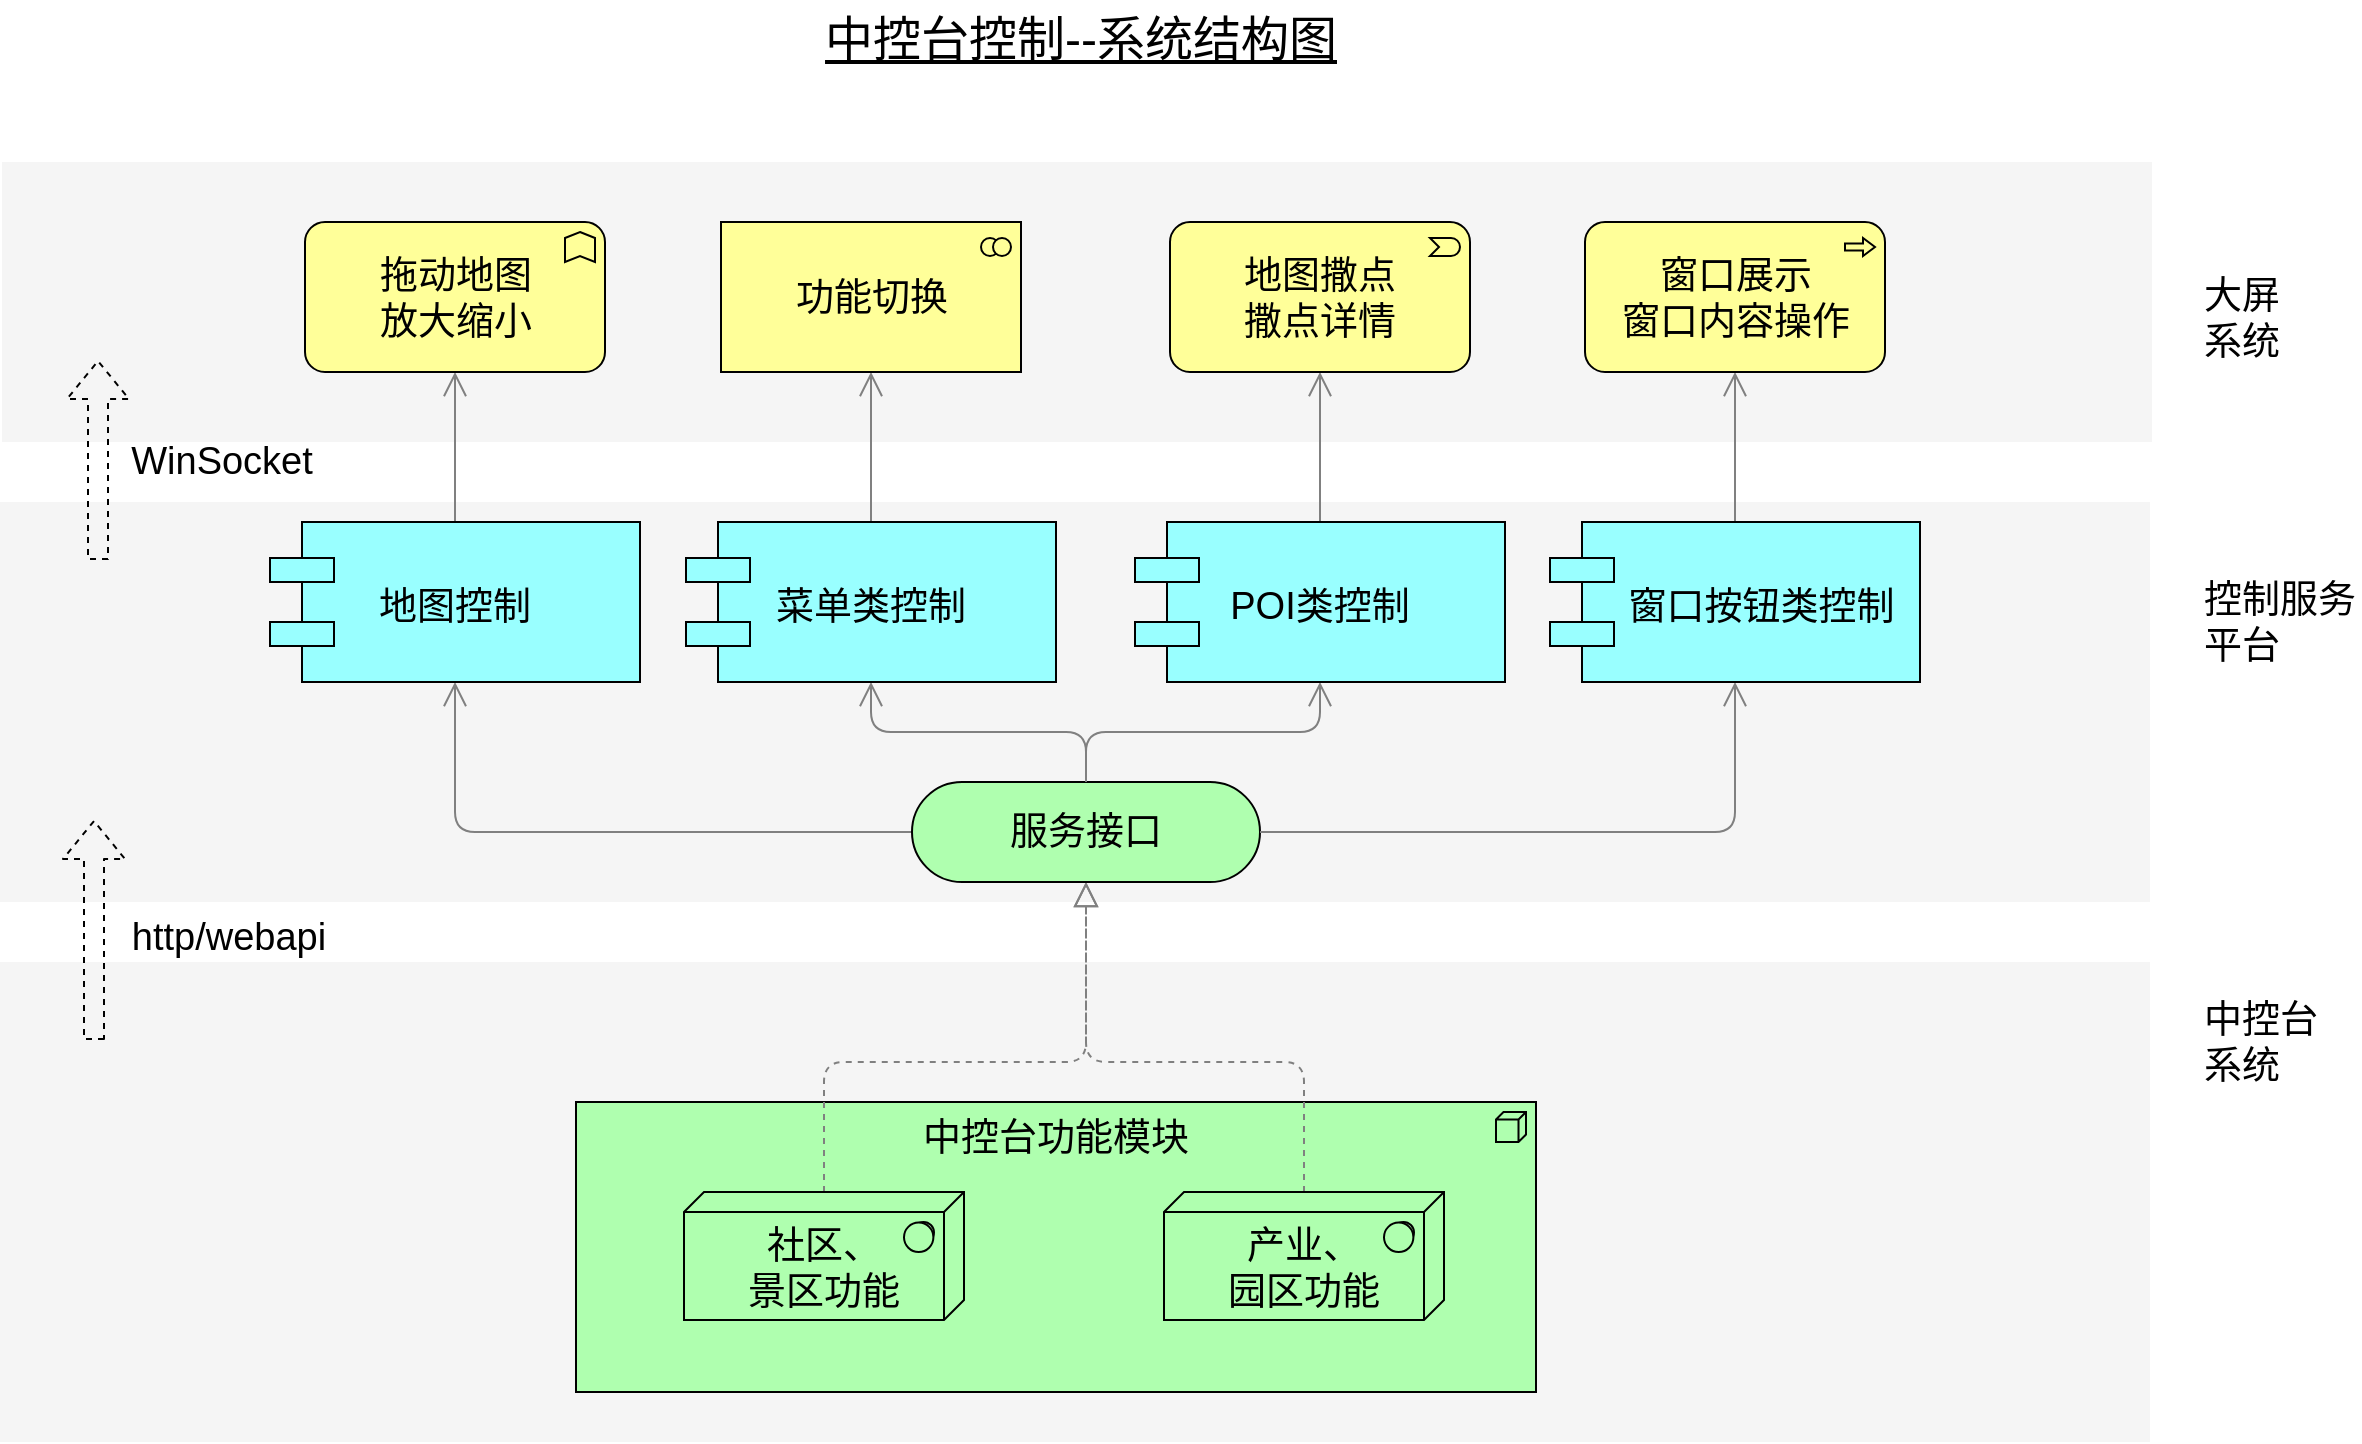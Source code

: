 <mxfile version="10.7.7" type="github"><diagram name="Page-1" id="44bbcf24-548e-d532-59d3-359de5b44cbb"><mxGraphModel dx="1575" dy="952" grid="1" gridSize="10" guides="1" tooltips="1" connect="1" arrows="1" fold="1" page="1" pageScale="1.5" pageWidth="1169" pageHeight="826" background="none" math="0" shadow="0"><root><mxCell id="0" style=";html=1;"/><mxCell id="1" style=";html=1;" parent="0"/><mxCell id="6eae4fabf1afb631-36" value="" style="whiteSpace=wrap;html=1;strokeColor=none;strokeWidth=1;fillColor=#f5f5f5;fontSize=19;" parent="1" vertex="1"><mxGeometry x="80" y="521" width="1075" height="240" as="geometry"/></mxCell><mxCell id="6eae4fabf1afb631-35" value="" style="whiteSpace=wrap;html=1;strokeColor=none;strokeWidth=1;fillColor=#f5f5f5;fontSize=19;" parent="1" vertex="1"><mxGeometry x="80" y="291" width="1075" height="200" as="geometry"/></mxCell><mxCell id="6eae4fabf1afb631-34" value="" style="whiteSpace=wrap;html=1;strokeColor=none;strokeWidth=1;fillColor=#f5f5f5;fontSize=19;" parent="1" vertex="1"><mxGeometry x="81" y="121" width="1075" height="140" as="geometry"/></mxCell><mxCell id="6eae4fabf1afb631-4" value="中控台功能模块" style="html=1;whiteSpace=wrap;fillColor=#AFFFAF;strokeColor=#000000;shape=mxgraph.archimate3.application;appType=node;archiType=square;fontSize=19;verticalAlign=top;" parent="1" vertex="1"><mxGeometry x="368" y="591" width="480" height="145" as="geometry"/></mxCell><mxCell id="6eae4fabf1afb631-13" style="edgeStyle=orthogonalEdgeStyle;rounded=1;elbow=vertical;html=1;startSize=10;endArrow=block;endFill=0;endSize=10;jettySize=auto;orthogonalLoop=1;strokeColor=#808080;fontSize=19;dashed=1;" parent="1" source="6eae4fabf1afb631-2" target="6eae4fabf1afb631-5" edge="1"><mxGeometry relative="1" as="geometry"><Array as="points"><mxPoint x="492" y="571"/><mxPoint x="623" y="571"/></Array></mxGeometry></mxCell><mxCell id="6eae4fabf1afb631-2" value="社区、&lt;br&gt;景区功能" style="html=1;whiteSpace=wrap;fillColor=#AFFFAF;strokeColor=#000000;shape=mxgraph.archimate3.tech;techType=sysSw;fontSize=19;verticalAlign=bottom;" parent="1" vertex="1"><mxGeometry x="422" y="636" width="140" height="64" as="geometry"/></mxCell><mxCell id="6eae4fabf1afb631-14" style="edgeStyle=orthogonalEdgeStyle;rounded=1;elbow=vertical;html=1;startSize=10;endArrow=block;endFill=0;endSize=10;jettySize=auto;orthogonalLoop=1;strokeColor=#808080;fontSize=19;dashed=1;entryX=0.5;entryY=1;entryDx=0;entryDy=0;entryPerimeter=0;" parent="1" source="6eae4fabf1afb631-3" edge="1" target="6eae4fabf1afb631-5"><mxGeometry relative="1" as="geometry"><mxPoint x="640" y="521.0" as="targetPoint"/><Array as="points"><mxPoint x="732" y="571"/><mxPoint x="623" y="571"/></Array></mxGeometry></mxCell><mxCell id="6eae4fabf1afb631-3" value="&lt;div style=&quot;font-size: 19px&quot;&gt;产业、&lt;/div&gt;&lt;div style=&quot;font-size: 19px&quot;&gt;园区功能&lt;/div&gt;" style="html=1;whiteSpace=wrap;fillColor=#AFFFAF;strokeColor=#000000;shape=mxgraph.archimate3.tech;techType=sysSw;fontSize=19;verticalAlign=bottom;" parent="1" vertex="1"><mxGeometry x="662" y="636" width="140" height="64" as="geometry"/></mxCell><mxCell id="6eae4fabf1afb631-19" style="edgeStyle=orthogonalEdgeStyle;rounded=1;elbow=vertical;html=1;startSize=10;endArrow=open;endFill=0;endSize=10;jettySize=auto;orthogonalLoop=1;strokeColor=#808080;fontSize=19;" parent="1" source="6eae4fabf1afb631-5" target="6eae4fabf1afb631-10" edge="1"><mxGeometry relative="1" as="geometry"/></mxCell><mxCell id="6eae4fabf1afb631-20" style="rounded=1;elbow=vertical;html=1;startSize=10;endArrow=open;endFill=0;endSize=10;jettySize=auto;orthogonalLoop=1;strokeColor=#808080;fontSize=19;entryX=0.5;entryY=1;exitX=0.265;exitY=0.007;exitPerimeter=0;edgeStyle=orthogonalEdgeStyle;entryDx=0;entryDy=0;" parent="1" source="6eae4fabf1afb631-5" target="6eae4fabf1afb631-8" edge="1"><mxGeometry relative="1" as="geometry"><Array as="points"><mxPoint x="582" y="456"/><mxPoint x="308" y="456"/></Array></mxGeometry></mxCell><mxCell id="6eae4fabf1afb631-5" value="服务接口" style="html=1;whiteSpace=wrap;fillColor=#AFFFAF;strokeColor=#000000;shape=mxgraph.archimate3.service;fontSize=19;" parent="1" vertex="1"><mxGeometry x="536" y="431" width="174" height="50" as="geometry"/></mxCell><mxCell id="6eae4fabf1afb631-15" style="rounded=1;elbow=vertical;html=1;startSize=10;endArrow=open;endFill=0;endSize=10;jettySize=auto;orthogonalLoop=1;strokeColor=#808080;fontSize=19;edgeStyle=orthogonalEdgeStyle;" parent="1" source="6eae4fabf1afb631-5" target="6eae4fabf1afb631-12" edge="1"><mxGeometry relative="1" as="geometry"><mxPoint x="715" y="491.0" as="sourcePoint"/></mxGeometry></mxCell><mxCell id="6eae4fabf1afb631-16" style="edgeStyle=orthogonalEdgeStyle;rounded=1;elbow=vertical;html=1;startSize=10;endArrow=open;endFill=0;endSize=10;jettySize=auto;orthogonalLoop=1;strokeColor=#808080;fontSize=19;entryX=0.5;entryY=1;" parent="1" source="6eae4fabf1afb631-5" target="6eae4fabf1afb631-11" edge="1"><mxGeometry relative="1" as="geometry"><mxPoint x="679.765" y="471.706" as="sourcePoint"/></mxGeometry></mxCell><mxCell id="6eae4fabf1afb631-25" style="edgeStyle=elbowEdgeStyle;rounded=1;elbow=vertical;html=1;startSize=10;endArrow=open;endFill=0;endSize=10;jettySize=auto;orthogonalLoop=1;strokeColor=#808080;fontSize=19;" parent="1" source="6eae4fabf1afb631-8" target="6eae4fabf1afb631-21" edge="1"><mxGeometry relative="1" as="geometry"/></mxCell><mxCell id="6eae4fabf1afb631-8" value="地图控制" style="shape=component;align=center;strokeColor=#000000;fillColor=#99ffff;gradientColor=none;fontSize=19;" parent="1" vertex="1"><mxGeometry x="215" y="301" width="185" height="80" as="geometry"/></mxCell><mxCell id="6eae4fabf1afb631-26" style="edgeStyle=elbowEdgeStyle;rounded=1;elbow=vertical;html=1;startSize=10;endArrow=open;endFill=0;endSize=10;jettySize=auto;orthogonalLoop=1;strokeColor=#808080;fontSize=19;" parent="1" source="6eae4fabf1afb631-10" target="6eae4fabf1afb631-22" edge="1"><mxGeometry relative="1" as="geometry"/></mxCell><mxCell id="6eae4fabf1afb631-10" value="菜单类控制" style="shape=component;align=center;strokeColor=#000000;fillColor=#99ffff;gradientColor=none;fontSize=19;" parent="1" vertex="1"><mxGeometry x="423" y="301" width="185" height="80" as="geometry"/></mxCell><mxCell id="6eae4fabf1afb631-27" style="edgeStyle=elbowEdgeStyle;rounded=1;elbow=vertical;html=1;startSize=10;endArrow=open;endFill=0;endSize=10;jettySize=auto;orthogonalLoop=1;strokeColor=#808080;fontSize=19;" parent="1" source="6eae4fabf1afb631-11" target="6eae4fabf1afb631-23" edge="1"><mxGeometry relative="1" as="geometry"/></mxCell><mxCell id="6eae4fabf1afb631-11" value="POI类控制" style="shape=component;align=center;strokeColor=#000000;fillColor=#99ffff;gradientColor=none;fontSize=19;" parent="1" vertex="1"><mxGeometry x="647.5" y="301" width="185" height="80" as="geometry"/></mxCell><mxCell id="6eae4fabf1afb631-28" style="edgeStyle=elbowEdgeStyle;rounded=1;elbow=vertical;html=1;startSize=10;endArrow=open;endFill=0;endSize=10;jettySize=auto;orthogonalLoop=1;strokeColor=#808080;fontSize=19;" parent="1" source="6eae4fabf1afb631-12" target="6eae4fabf1afb631-24" edge="1"><mxGeometry relative="1" as="geometry"/></mxCell><mxCell id="6eae4fabf1afb631-12" value="     窗口按钮类控制" style="shape=component;align=center;strokeColor=#000000;fillColor=#99ffff;gradientColor=none;fontSize=19;verticalAlign=middle;" parent="1" vertex="1"><mxGeometry x="855" y="301" width="185" height="80" as="geometry"/></mxCell><mxCell id="6eae4fabf1afb631-21" value="拖动地图&lt;br&gt;放大缩小" style="html=1;whiteSpace=wrap;fillColor=#ffff99;strokeColor=#000000;shape=mxgraph.archimate3.application;appType=func;archiType=rounded;fontSize=19;" parent="1" vertex="1"><mxGeometry x="232.5" y="151" width="150" height="75" as="geometry"/></mxCell><mxCell id="6eae4fabf1afb631-22" value="功能切换" style="html=1;whiteSpace=wrap;fillColor=#ffff99;strokeColor=#000000;shape=mxgraph.archimate3.application;appType=collab;archiType=square;fontSize=19;" parent="1" vertex="1"><mxGeometry x="440.5" y="151" width="150" height="75" as="geometry"/></mxCell><mxCell id="6eae4fabf1afb631-23" value="地图撒点&lt;br style=&quot;font-size: 19px;&quot;&gt;撒点详情&lt;br style=&quot;font-size: 19px;&quot;&gt;" style="html=1;whiteSpace=wrap;fillColor=#ffff99;strokeColor=#000000;shape=mxgraph.archimate3.application;appType=event;archiType=rounded;fontSize=19;" parent="1" vertex="1"><mxGeometry x="665" y="151" width="150" height="75" as="geometry"/></mxCell><mxCell id="6eae4fabf1afb631-24" value="窗口展示&lt;br style=&quot;font-size: 19px;&quot;&gt;窗口内容操作&lt;br style=&quot;font-size: 19px;&quot;&gt;" style="html=1;whiteSpace=wrap;fillColor=#ffff99;strokeColor=#000000;shape=mxgraph.archimate3.application;appType=proc;archiType=rounded;fontSize=19;" parent="1" vertex="1"><mxGeometry x="872.5" y="151" width="150" height="75" as="geometry"/></mxCell><mxCell id="6eae4fabf1afb631-29" value="中控台系统" style="text;html=1;strokeColor=none;fillColor=none;align=left;verticalAlign=middle;whiteSpace=wrap;fontSize=19;" parent="1" vertex="1"><mxGeometry x="1180" y="551" width="60" height="20" as="geometry"/></mxCell><mxCell id="6eae4fabf1afb631-30" value="控制服务平台" style="text;html=1;strokeColor=none;fillColor=none;align=left;verticalAlign=middle;whiteSpace=wrap;fontSize=19;" parent="1" vertex="1"><mxGeometry x="1180" y="341" width="80" height="20" as="geometry"/></mxCell><mxCell id="6eae4fabf1afb631-31" value="大屏系统" style="text;html=1;strokeColor=none;fillColor=none;align=left;verticalAlign=middle;whiteSpace=wrap;fontSize=19;" parent="1" vertex="1"><mxGeometry x="1180" y="189" width="50" height="20" as="geometry"/></mxCell><mxCell id="6eae4fabf1afb631-37" value="中控台控制--系统结构图" style="text;strokeColor=none;fillColor=none;html=1;fontSize=24;fontStyle=4;verticalAlign=middle;align=center;" parent="1" vertex="1"><mxGeometry x="80" y="40" width="1080" height="40" as="geometry"/></mxCell><mxCell id="zrEHpdkWb2SXZcTK2ZR1-8" value="" style="shape=flexArrow;endArrow=classic;html=1;fontSize=19;dashed=1;" edge="1" parent="1"><mxGeometry width="50" height="50" relative="1" as="geometry"><mxPoint x="129" y="320" as="sourcePoint"/><mxPoint x="129" y="220" as="targetPoint"/></mxGeometry></mxCell><mxCell id="zrEHpdkWb2SXZcTK2ZR1-9" value="" style="shape=flexArrow;endArrow=classic;html=1;dashed=1;fontSize=19;" edge="1" parent="1"><mxGeometry width="50" height="50" relative="1" as="geometry"><mxPoint x="127" y="560" as="sourcePoint"/><mxPoint x="127" y="450" as="targetPoint"/></mxGeometry></mxCell><mxCell id="zrEHpdkWb2SXZcTK2ZR1-10" value="WinSocket" style="text;html=1;strokeColor=none;fillColor=none;align=center;verticalAlign=middle;whiteSpace=wrap;rounded=0;fontSize=19;fontStyle=0" vertex="1" parent="1"><mxGeometry x="162" y="261" width="58" height="20" as="geometry"/></mxCell><mxCell id="zrEHpdkWb2SXZcTK2ZR1-11" value="http/webapi" style="text;html=1;strokeColor=none;fillColor=none;align=center;verticalAlign=middle;whiteSpace=wrap;rounded=0;fontSize=19;fontStyle=0" vertex="1" parent="1"><mxGeometry x="159" y="499" width="71" height="20" as="geometry"/></mxCell></root></mxGraphModel></diagram></mxfile>